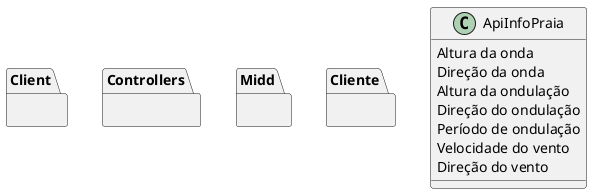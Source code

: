 @startuml class

package Client {}
package Controllers {}
package Midd {}
package Cliente {}
package Cliente {}
package Cliente {}
package Cliente {}
package Cliente {}
package Cliente {}

class ApiInfoPraia {
  Altura da onda
  Direção da onda
  Altura da ondulação
  Direção do ondulação
  Período de ondulação
  Velocidade do vento
  Direção do vento 
}
@enduml